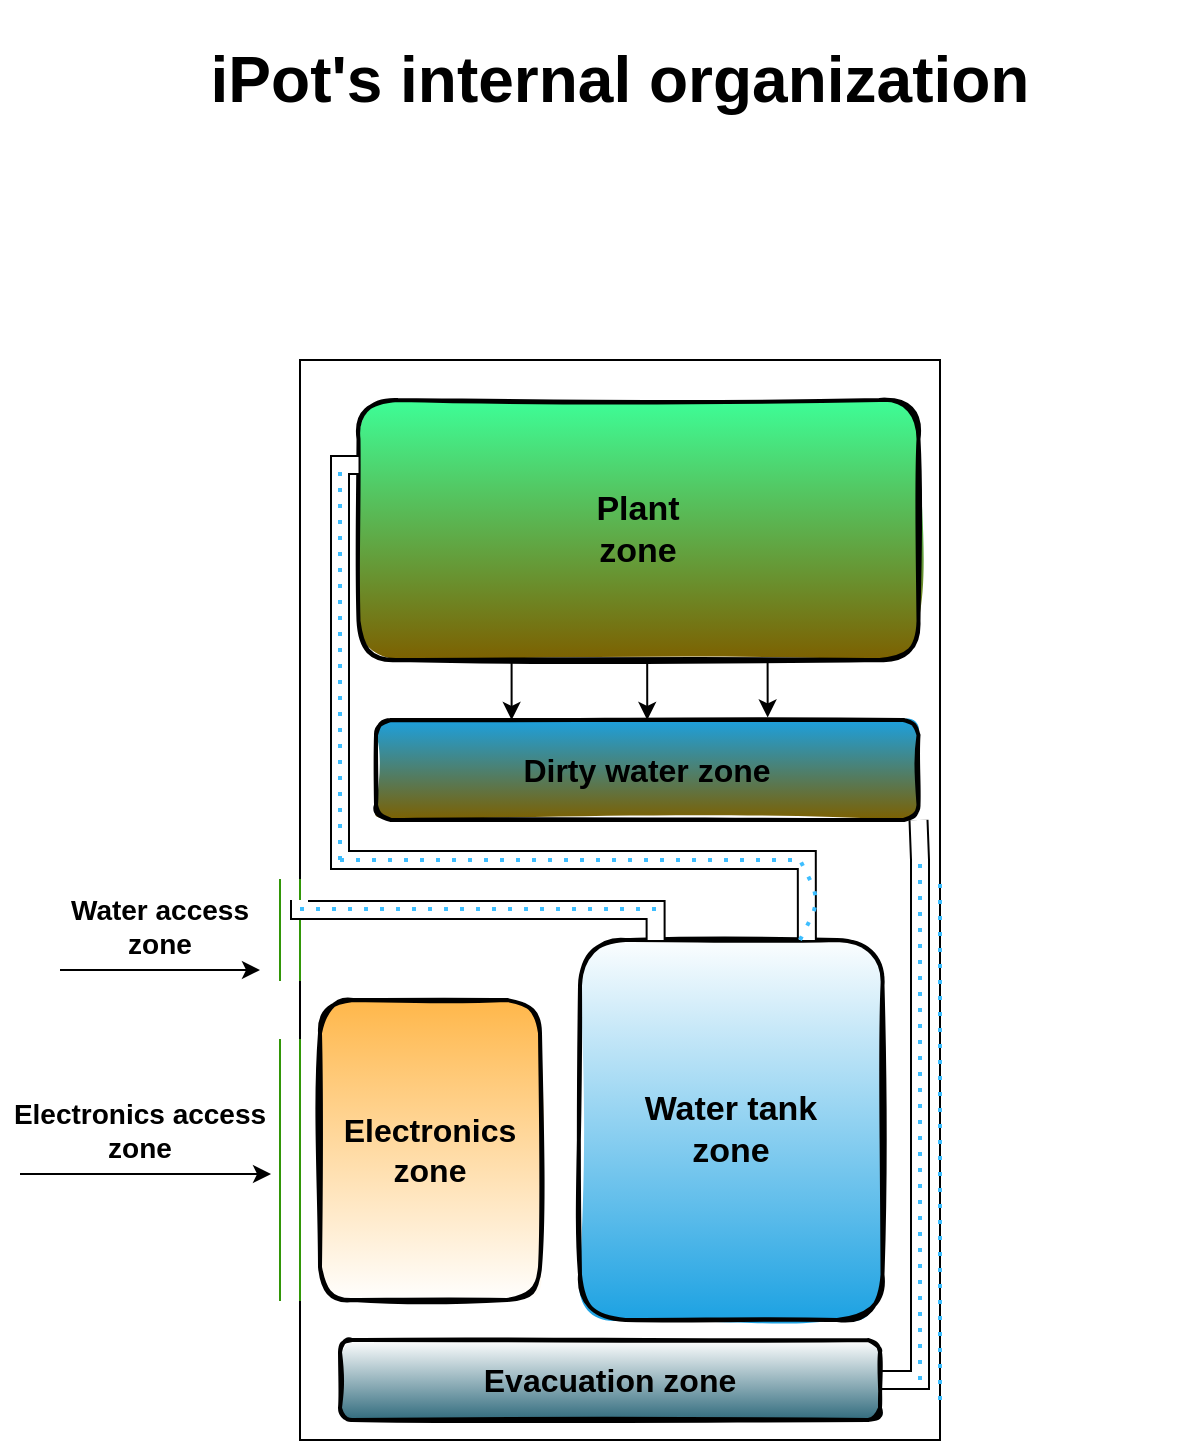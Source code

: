 <mxfile version="14.6.12" type="device"><diagram id="3hv_zdrEd0pdyZn6fSG_" name="Page-1"><mxGraphModel dx="1298" dy="809" grid="1" gridSize="10" guides="1" tooltips="1" connect="1" arrows="1" fold="1" page="1" pageScale="1" pageWidth="827" pageHeight="1169" math="0" shadow="0"><root><mxCell id="0"/><mxCell id="1" parent="0"/><mxCell id="1GdREl26ZltJZyi-i6FN-2" value="" style="rounded=0;whiteSpace=wrap;html=1;" vertex="1" parent="1"><mxGeometry x="250" y="240" width="320" height="540" as="geometry"/></mxCell><mxCell id="1GdREl26ZltJZyi-i6FN-10" style="edgeStyle=orthogonalEdgeStyle;rounded=0;orthogonalLoop=1;jettySize=auto;html=1;exitX=0.25;exitY=1;exitDx=0;exitDy=0;entryX=0.25;entryY=0;entryDx=0;entryDy=0;" edge="1" parent="1" source="1GdREl26ZltJZyi-i6FN-24" target="1GdREl26ZltJZyi-i6FN-25"><mxGeometry relative="1" as="geometry"><mxPoint x="375" y="420" as="sourcePoint"/><mxPoint x="380" y="460" as="targetPoint"/></mxGeometry></mxCell><mxCell id="1GdREl26ZltJZyi-i6FN-11" style="edgeStyle=orthogonalEdgeStyle;rounded=0;orthogonalLoop=1;jettySize=auto;html=1;exitX=0.75;exitY=1;exitDx=0;exitDy=0;entryX=0.722;entryY=-0.025;entryDx=0;entryDy=0;entryPerimeter=0;" edge="1" parent="1" source="1GdREl26ZltJZyi-i6FN-24" target="1GdREl26ZltJZyi-i6FN-25"><mxGeometry relative="1" as="geometry"><mxPoint x="485" y="420" as="sourcePoint"/><mxPoint x="480" y="460" as="targetPoint"/></mxGeometry></mxCell><mxCell id="1GdREl26ZltJZyi-i6FN-12" style="edgeStyle=orthogonalEdgeStyle;rounded=0;orthogonalLoop=1;jettySize=auto;html=1;exitX=0.5;exitY=1;exitDx=0;exitDy=0;entryX=0.5;entryY=0;entryDx=0;entryDy=0;" edge="1" parent="1" source="1GdREl26ZltJZyi-i6FN-24" target="1GdREl26ZltJZyi-i6FN-25"><mxGeometry relative="1" as="geometry"><mxPoint x="430" y="420" as="sourcePoint"/><mxPoint x="430" y="460" as="targetPoint"/></mxGeometry></mxCell><mxCell id="1GdREl26ZltJZyi-i6FN-13" value="" style="shape=filledEdge;rounded=0;fixDash=1;endArrow=none;strokeWidth=10;fillColor=#ffffff;edgeStyle=orthogonalEdgeStyle;entryX=1;entryY=1;entryDx=0;entryDy=0;exitX=1;exitY=0.5;exitDx=0;exitDy=0;" edge="1" parent="1" source="1GdREl26ZltJZyi-i6FN-28" target="1GdREl26ZltJZyi-i6FN-25"><mxGeometry width="60" height="40" relative="1" as="geometry"><mxPoint x="490" y="740" as="sourcePoint"/><mxPoint x="480" y="500" as="targetPoint"/><Array as="points"><mxPoint x="560" y="750"/><mxPoint x="560" y="490"/></Array></mxGeometry></mxCell><mxCell id="1GdREl26ZltJZyi-i6FN-22" value="&lt;b style=&quot;font-size: 16px&quot;&gt;Electronics&lt;br&gt;zone&lt;br&gt;&lt;/b&gt;" style="rounded=1;whiteSpace=wrap;html=1;strokeWidth=2;fillWeight=4;hachureGap=8;hachureAngle=45;sketch=1;gradientColor=#ffffff;fillColor=#FFB74A;" vertex="1" parent="1"><mxGeometry x="260" y="560" width="110" height="150" as="geometry"/></mxCell><mxCell id="1GdREl26ZltJZyi-i6FN-23" value="&lt;b style=&quot;font-size: 17px&quot;&gt;Water tank &lt;br&gt;zone&lt;/b&gt;" style="rounded=1;whiteSpace=wrap;html=1;strokeWidth=2;fillWeight=4;hachureGap=8;hachureAngle=45;sketch=1;fillColor=#FFFFFF;gradientColor=#1BA1E2;" vertex="1" parent="1"><mxGeometry x="390" y="530" width="151.25" height="190" as="geometry"/></mxCell><mxCell id="1GdREl26ZltJZyi-i6FN-24" value="&lt;font style=&quot;font-size: 17px&quot;&gt;&lt;b&gt;Plant&lt;br&gt;zone&lt;br&gt;&lt;/b&gt;&lt;/font&gt;" style="rounded=1;whiteSpace=wrap;html=1;strokeWidth=2;fillWeight=4;hachureGap=8;hachureAngle=45;sketch=1;gradientColor=#7D6000;fillColor=#3DFF98;" vertex="1" parent="1"><mxGeometry x="279.25" y="260" width="280" height="130" as="geometry"/></mxCell><mxCell id="1GdREl26ZltJZyi-i6FN-25" value="&lt;b&gt;&lt;font style=&quot;font-size: 16px&quot;&gt;Dirty water zone&lt;/font&gt;&lt;/b&gt;" style="rounded=1;whiteSpace=wrap;html=1;strokeWidth=2;fillWeight=4;hachureGap=8;hachureAngle=45;fillColor=#1ba1e2;sketch=1;gradientColor=#7D6000;" vertex="1" parent="1"><mxGeometry x="288" y="420" width="271.25" height="50" as="geometry"/></mxCell><mxCell id="1GdREl26ZltJZyi-i6FN-28" value="&lt;b&gt;&lt;font style=&quot;font-size: 16px&quot;&gt;Evacuation zone&lt;/font&gt;&lt;/b&gt;" style="rounded=1;whiteSpace=wrap;html=1;strokeWidth=2;fillWeight=4;hachureGap=8;hachureAngle=45;sketch=1;fillColor=#FFFFFF;gradientColor=#316B7D;" vertex="1" parent="1"><mxGeometry x="270" y="730" width="270" height="40" as="geometry"/></mxCell><mxCell id="1GdREl26ZltJZyi-i6FN-30" value="" style="endArrow=none;dashed=1;html=1;dashPattern=1 3;strokeWidth=2;strokeColor=#3DBEFF;" edge="1" parent="1"><mxGeometry width="50" height="50" relative="1" as="geometry"><mxPoint x="560" y="750" as="sourcePoint"/><mxPoint x="560" y="490" as="targetPoint"/></mxGeometry></mxCell><mxCell id="1GdREl26ZltJZyi-i6FN-40" value="" style="shape=partialRectangle;whiteSpace=wrap;html=1;top=0;bottom=0;fillColor=none;rounded=1;strokeColor=#329608;" vertex="1" parent="1"><mxGeometry x="240" y="580" width="10" height="130" as="geometry"/></mxCell><mxCell id="1GdREl26ZltJZyi-i6FN-42" value="" style="shape=partialRectangle;whiteSpace=wrap;html=1;top=0;bottom=0;fillColor=none;rounded=1;strokeColor=#329608;" vertex="1" parent="1"><mxGeometry x="240" y="500" width="10" height="50" as="geometry"/></mxCell><mxCell id="1GdREl26ZltJZyi-i6FN-43" value="" style="shape=filledEdge;rounded=0;fixDash=1;endArrow=none;strokeWidth=10;fillColor=#ffffff;edgeStyle=orthogonalEdgeStyle;entryX=0.25;entryY=0;entryDx=0;entryDy=0;exitX=0;exitY=0.5;exitDx=0;exitDy=0;" edge="1" parent="1" source="1GdREl26ZltJZyi-i6FN-2" target="1GdREl26ZltJZyi-i6FN-23"><mxGeometry width="60" height="40" relative="1" as="geometry"><mxPoint x="290" y="510" as="sourcePoint"/><mxPoint x="380" y="524.5" as="targetPoint"/><Array as="points"><mxPoint x="428" y="515"/></Array></mxGeometry></mxCell><mxCell id="1GdREl26ZltJZyi-i6FN-45" value="" style="endArrow=none;dashed=1;html=1;dashPattern=1 3;strokeWidth=2;strokeColor=#3DBEFF;" edge="1" parent="1"><mxGeometry width="50" height="50" relative="1" as="geometry"><mxPoint x="250" y="514.5" as="sourcePoint"/><mxPoint x="430" y="514.5" as="targetPoint"/><Array as="points"/></mxGeometry></mxCell><mxCell id="1GdREl26ZltJZyi-i6FN-46" value="&lt;b style=&quot;font-size: 14px&quot;&gt;Water access&lt;br&gt;zone&lt;/b&gt;" style="text;html=1;strokeColor=none;fillColor=none;align=center;verticalAlign=middle;whiteSpace=wrap;rounded=0;" vertex="1" parent="1"><mxGeometry x="110" y="500" width="140" height="45" as="geometry"/></mxCell><mxCell id="1GdREl26ZltJZyi-i6FN-47" value="&lt;span style=&quot;font-size: 14px&quot;&gt;&lt;b&gt;Electronics&lt;/b&gt;&lt;/span&gt;&lt;b style=&quot;font-size: 14px&quot;&gt;&amp;nbsp;&lt;/b&gt;&lt;span style=&quot;font-size: 14px&quot;&gt;&lt;b&gt;access&lt;/b&gt;&lt;/span&gt;&lt;br&gt;&lt;b style=&quot;font-size: 14px&quot;&gt;zone&lt;/b&gt;" style="text;html=1;strokeColor=none;fillColor=none;align=center;verticalAlign=middle;whiteSpace=wrap;rounded=0;" vertex="1" parent="1"><mxGeometry x="100" y="602" width="140" height="45" as="geometry"/></mxCell><mxCell id="1GdREl26ZltJZyi-i6FN-48" value="" style="endArrow=classic;html=1;strokeWidth=1;" edge="1" parent="1"><mxGeometry width="50" height="50" relative="1" as="geometry"><mxPoint x="130" y="545" as="sourcePoint"/><mxPoint x="230" y="545" as="targetPoint"/></mxGeometry></mxCell><mxCell id="1GdREl26ZltJZyi-i6FN-50" value="" style="endArrow=classic;html=1;strokeWidth=1;" edge="1" parent="1"><mxGeometry width="50" height="50" relative="1" as="geometry"><mxPoint x="110" y="647" as="sourcePoint"/><mxPoint x="235.52" y="647" as="targetPoint"/></mxGeometry></mxCell><mxCell id="1GdREl26ZltJZyi-i6FN-51" value="" style="endArrow=none;dashed=1;html=1;dashPattern=1 3;strokeWidth=2;strokeColor=#3DBEFF;" edge="1" parent="1"><mxGeometry width="50" height="50" relative="1" as="geometry"><mxPoint x="570" y="760" as="sourcePoint"/><mxPoint x="570" y="500" as="targetPoint"/></mxGeometry></mxCell><mxCell id="1GdREl26ZltJZyi-i6FN-52" value="" style="shape=filledEdge;rounded=0;fixDash=1;endArrow=none;strokeWidth=10;fillColor=#ffffff;edgeStyle=orthogonalEdgeStyle;entryX=0.75;entryY=0;entryDx=0;entryDy=0;exitX=0;exitY=0.25;exitDx=0;exitDy=0;" edge="1" parent="1" source="1GdREl26ZltJZyi-i6FN-24" target="1GdREl26ZltJZyi-i6FN-23"><mxGeometry width="60" height="40" relative="1" as="geometry"><mxPoint x="690" y="500" as="sourcePoint"/><mxPoint x="807.812" y="352.5" as="targetPoint"/><Array as="points"><mxPoint x="270" y="293"/><mxPoint x="270" y="490"/><mxPoint x="503" y="490"/></Array></mxGeometry></mxCell><mxCell id="1GdREl26ZltJZyi-i6FN-54" value="" style="endArrow=none;dashed=1;html=1;dashPattern=1 3;strokeWidth=2;strokeColor=#3DBEFF;" edge="1" parent="1"><mxGeometry width="50" height="50" relative="1" as="geometry"><mxPoint x="270" y="490" as="sourcePoint"/><mxPoint x="270" y="290" as="targetPoint"/></mxGeometry></mxCell><mxCell id="1GdREl26ZltJZyi-i6FN-55" value="" style="endArrow=none;dashed=1;html=1;dashPattern=1 3;strokeWidth=2;strokeColor=#3DBEFF;" edge="1" parent="1"><mxGeometry width="50" height="50" relative="1" as="geometry"><mxPoint x="270" y="490" as="sourcePoint"/><mxPoint x="500" y="490" as="targetPoint"/></mxGeometry></mxCell><mxCell id="1GdREl26ZltJZyi-i6FN-56" value="" style="endArrow=none;dashed=1;html=1;dashPattern=1 3;strokeWidth=2;strokeColor=#3DBEFF;" edge="1" parent="1"><mxGeometry width="50" height="50" relative="1" as="geometry"><mxPoint x="500" y="530" as="sourcePoint"/><mxPoint x="500" y="490" as="targetPoint"/><Array as="points"><mxPoint x="510" y="510"/></Array></mxGeometry></mxCell><mxCell id="1GdREl26ZltJZyi-i6FN-57" value="&lt;b&gt;&lt;font style=&quot;font-size: 32px&quot;&gt;iPot's internal organization&lt;/font&gt;&lt;/b&gt;" style="text;html=1;strokeColor=none;fillColor=none;align=center;verticalAlign=middle;whiteSpace=wrap;rounded=0;" vertex="1" parent="1"><mxGeometry x="130" y="60" width="560" height="80" as="geometry"/></mxCell></root></mxGraphModel></diagram></mxfile>